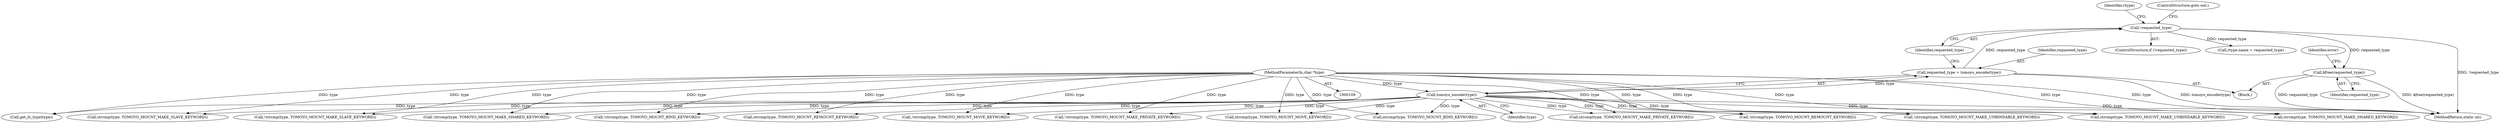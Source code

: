 digraph "0_linux_4e78c724d47e2342aa8fde61f6b8536f662f795f@API" {
"1000388" [label="(Call,kfree(requested_type))"];
"1000150" [label="(Call,!requested_type)"];
"1000145" [label="(Call,requested_type = tomoyo_encode(type))"];
"1000147" [label="(Call,tomoyo_encode(type))"];
"1000113" [label="(MethodParameterIn,char *type)"];
"1000217" [label="(Call,!strcmp(type, TOMOYO_MOUNT_MOVE_KEYWORD))"];
"1000150" [label="(Call,!requested_type)"];
"1000197" [label="(Call,strcmp(type, TOMOYO_MOUNT_MAKE_PRIVATE_KEYWORD))"];
"1000146" [label="(Identifier,requested_type)"];
"1000191" [label="(Call,!strcmp(type, TOMOYO_MOUNT_MAKE_UNBINDABLE_KEYWORD))"];
"1000392" [label="(MethodReturn,static int)"];
"1000115" [label="(Block,)"];
"1000201" [label="(Call,!strcmp(type, TOMOYO_MOUNT_MAKE_SLAVE_KEYWORD))"];
"1000155" [label="(Identifier,rtype)"];
"1000213" [label="(Call,!strcmp(type, TOMOYO_MOUNT_BIND_KEYWORD))"];
"1000214" [label="(Call,strcmp(type, TOMOYO_MOUNT_BIND_KEYWORD))"];
"1000148" [label="(Identifier,type)"];
"1000192" [label="(Call,strcmp(type, TOMOYO_MOUNT_MAKE_UNBINDABLE_KEYWORD))"];
"1000205" [label="(Call,!strcmp(type, TOMOYO_MOUNT_MAKE_SHARED_KEYWORD))"];
"1000196" [label="(Call,!strcmp(type, TOMOYO_MOUNT_MAKE_PRIVATE_KEYWORD))"];
"1000391" [label="(Identifier,error)"];
"1000206" [label="(Call,strcmp(type, TOMOYO_MOUNT_MAKE_SHARED_KEYWORD))"];
"1000149" [label="(ControlStructure,if (!requested_type))"];
"1000230" [label="(Call,get_fs_type(type))"];
"1000389" [label="(Identifier,requested_type)"];
"1000184" [label="(Call,strcmp(type, TOMOYO_MOUNT_REMOUNT_KEYWORD))"];
"1000113" [label="(MethodParameterIn,char *type)"];
"1000153" [label="(Call,rtype.name = requested_type)"];
"1000151" [label="(Identifier,requested_type)"];
"1000147" [label="(Call,tomoyo_encode(type))"];
"1000145" [label="(Call,requested_type = tomoyo_encode(type))"];
"1000218" [label="(Call,strcmp(type, TOMOYO_MOUNT_MOVE_KEYWORD))"];
"1000183" [label="(Call,!strcmp(type, TOMOYO_MOUNT_REMOUNT_KEYWORD))"];
"1000152" [label="(ControlStructure,goto out;)"];
"1000388" [label="(Call,kfree(requested_type))"];
"1000202" [label="(Call,strcmp(type, TOMOYO_MOUNT_MAKE_SLAVE_KEYWORD))"];
"1000388" -> "1000115"  [label="AST: "];
"1000388" -> "1000389"  [label="CFG: "];
"1000389" -> "1000388"  [label="AST: "];
"1000391" -> "1000388"  [label="CFG: "];
"1000388" -> "1000392"  [label="DDG: requested_type"];
"1000388" -> "1000392"  [label="DDG: kfree(requested_type)"];
"1000150" -> "1000388"  [label="DDG: requested_type"];
"1000150" -> "1000149"  [label="AST: "];
"1000150" -> "1000151"  [label="CFG: "];
"1000151" -> "1000150"  [label="AST: "];
"1000152" -> "1000150"  [label="CFG: "];
"1000155" -> "1000150"  [label="CFG: "];
"1000150" -> "1000392"  [label="DDG: !requested_type"];
"1000145" -> "1000150"  [label="DDG: requested_type"];
"1000150" -> "1000153"  [label="DDG: requested_type"];
"1000145" -> "1000115"  [label="AST: "];
"1000145" -> "1000147"  [label="CFG: "];
"1000146" -> "1000145"  [label="AST: "];
"1000147" -> "1000145"  [label="AST: "];
"1000151" -> "1000145"  [label="CFG: "];
"1000145" -> "1000392"  [label="DDG: tomoyo_encode(type)"];
"1000147" -> "1000145"  [label="DDG: type"];
"1000147" -> "1000148"  [label="CFG: "];
"1000148" -> "1000147"  [label="AST: "];
"1000147" -> "1000392"  [label="DDG: type"];
"1000113" -> "1000147"  [label="DDG: type"];
"1000147" -> "1000183"  [label="DDG: type"];
"1000147" -> "1000184"  [label="DDG: type"];
"1000147" -> "1000191"  [label="DDG: type"];
"1000147" -> "1000192"  [label="DDG: type"];
"1000147" -> "1000196"  [label="DDG: type"];
"1000147" -> "1000197"  [label="DDG: type"];
"1000147" -> "1000201"  [label="DDG: type"];
"1000147" -> "1000202"  [label="DDG: type"];
"1000147" -> "1000205"  [label="DDG: type"];
"1000147" -> "1000206"  [label="DDG: type"];
"1000147" -> "1000213"  [label="DDG: type"];
"1000147" -> "1000214"  [label="DDG: type"];
"1000147" -> "1000217"  [label="DDG: type"];
"1000147" -> "1000218"  [label="DDG: type"];
"1000147" -> "1000230"  [label="DDG: type"];
"1000113" -> "1000109"  [label="AST: "];
"1000113" -> "1000392"  [label="DDG: type"];
"1000113" -> "1000183"  [label="DDG: type"];
"1000113" -> "1000184"  [label="DDG: type"];
"1000113" -> "1000191"  [label="DDG: type"];
"1000113" -> "1000192"  [label="DDG: type"];
"1000113" -> "1000196"  [label="DDG: type"];
"1000113" -> "1000197"  [label="DDG: type"];
"1000113" -> "1000201"  [label="DDG: type"];
"1000113" -> "1000202"  [label="DDG: type"];
"1000113" -> "1000205"  [label="DDG: type"];
"1000113" -> "1000206"  [label="DDG: type"];
"1000113" -> "1000213"  [label="DDG: type"];
"1000113" -> "1000214"  [label="DDG: type"];
"1000113" -> "1000217"  [label="DDG: type"];
"1000113" -> "1000218"  [label="DDG: type"];
"1000113" -> "1000230"  [label="DDG: type"];
}
